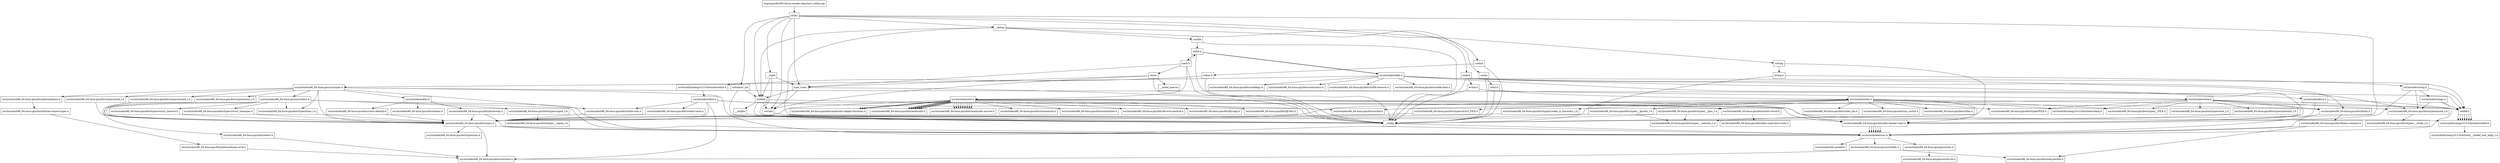 digraph "dependencies" {
  header_1 [ shape="box", label="utility"];
  header_0 [ shape="box", label="tmp/tmpw8iwRO.libcxx.header.deps/test_utility.cpp"];
  header_2 [ shape="box", label="__config"];
  header_3 [ shape="box", label="usr/include/features.h"];
  header_4 [ shape="box", label="usr/include/stdc-predef.h"];
  header_5 [ shape="box", label="usr/include/x86_64-linux-gnu/sys/cdefs.h"];
  header_6 [ shape="box", label="usr/include/x86_64-linux-gnu/bits/wordsize.h"];
  header_7 [ shape="box", label="usr/include/x86_64-linux-gnu/bits/long-double.h"];
  header_8 [ shape="box", label="usr/include/x86_64-linux-gnu/gnu/stubs.h"];
  header_9 [ shape="box", label="usr/include/x86_64-linux-gnu/gnu/stubs-64.h"];
  header_11 [ shape="box", label="__tuple"];
  header_12 [ shape="box", label="cstddef"];
  header_13 [ shape="box", label="version"];
  header_14 [ shape="box", label="usr/local/lib/clang/10.0.0/include/stddef.h"];
  header_15 [ shape="box", label="usr/local/lib/clang/10.0.0/include/__stddef_max_align_t.h"];
  header_16 [ shape="box", label="__nullptr"];
  header_17 [ shape="box", label="type_traits"];
  header_18 [ shape="box", label="initializer_list"];
  header_19 [ shape="box", label="cstring"];
  header_20 [ shape="box", label="string.h"];
  header_21 [ shape="box", label="usr/include/string.h"];
  header_22 [ shape="box", label="usr/include/x86_64-linux-gnu/bits/libc-header-start.h"];
  header_23 [ shape="box", label="stddef.h"];
  header_24 [ shape="box", label="usr/include/x86_64-linux-gnu/bits/types/locale_t.h"];
  header_25 [ shape="box", label="usr/include/x86_64-linux-gnu/bits/types/__locale_t.h"];
  header_26 [ shape="box", label="usr/include/strings.h"];
  header_27 [ shape="box", label="cstdint"];
  header_28 [ shape="box", label="stdint.h"];
  header_29 [ shape="box", label="usr/local/lib/clang/10.0.0/include/stdint.h"];
  header_30 [ shape="box", label="usr/include/stdint.h"];
  header_31 [ shape="box", label="usr/include/x86_64-linux-gnu/bits/types.h"];
  header_32 [ shape="box", label="usr/include/x86_64-linux-gnu/bits/typesizes.h"];
  header_33 [ shape="box", label="usr/include/x86_64-linux-gnu/bits/wchar.h"];
  header_34 [ shape="box", label="usr/include/x86_64-linux-gnu/bits/stdint-intn.h"];
  header_35 [ shape="box", label="usr/include/x86_64-linux-gnu/bits/stdint-uintn.h"];
  header_36 [ shape="box", label="__debug"];
  header_37 [ shape="box", label="iosfwd"];
  header_38 [ shape="box", label="wchar.h"];
  header_39 [ shape="box", label="usr/include/wchar.h"];
  header_40 [ shape="box", label="usr/include/x86_64-linux-gnu/bits/floatn.h"];
  header_41 [ shape="box", label="usr/include/x86_64-linux-gnu/bits/floatn-common.h"];
  header_42 [ shape="box", label="usr/local/lib/clang/10.0.0/include/stdarg.h"];
  header_43 [ shape="box", label="usr/include/x86_64-linux-gnu/bits/types/wint_t.h"];
  header_44 [ shape="box", label="usr/include/x86_64-linux-gnu/bits/types/mbstate_t.h"];
  header_45 [ shape="box", label="usr/include/x86_64-linux-gnu/bits/types/__mbstate_t.h"];
  header_46 [ shape="box", label="usr/include/x86_64-linux-gnu/bits/types/__FILE.h"];
  header_47 [ shape="box", label="usr/include/x86_64-linux-gnu/bits/types/FILE.h"];
  header_48 [ shape="box", label="cstdlib"];
  header_49 [ shape="box", label="stdlib.h"];
  header_50 [ shape="box", label="usr/include/stdlib.h"];
  header_51 [ shape="box", label="usr/include/x86_64-linux-gnu/bits/waitflags.h"];
  header_52 [ shape="box", label="usr/include/x86_64-linux-gnu/bits/waitstatus.h"];
  header_53 [ shape="box", label="usr/include/x86_64-linux-gnu/sys/types.h"];
  header_54 [ shape="box", label="usr/include/x86_64-linux-gnu/bits/types/clock_t.h"];
  header_55 [ shape="box", label="usr/include/x86_64-linux-gnu/bits/types/clockid_t.h"];
  header_56 [ shape="box", label="usr/include/x86_64-linux-gnu/bits/types/time_t.h"];
  header_57 [ shape="box", label="usr/include/x86_64-linux-gnu/bits/types/timer_t.h"];
  header_58 [ shape="box", label="usr/include/endian.h"];
  header_59 [ shape="box", label="usr/include/x86_64-linux-gnu/bits/endian.h"];
  header_60 [ shape="box", label="usr/include/x86_64-linux-gnu/bits/byteswap.h"];
  header_61 [ shape="box", label="usr/include/x86_64-linux-gnu/bits/uintn-identity.h"];
  header_62 [ shape="box", label="usr/include/x86_64-linux-gnu/sys/select.h"];
  header_63 [ shape="box", label="usr/include/x86_64-linux-gnu/bits/select.h"];
  header_64 [ shape="box", label="usr/include/x86_64-linux-gnu/bits/types/sigset_t.h"];
  header_65 [ shape="box", label="usr/include/x86_64-linux-gnu/bits/types/__sigset_t.h"];
  header_66 [ shape="box", label="usr/include/x86_64-linux-gnu/bits/types/struct_timeval.h"];
  header_67 [ shape="box", label="usr/include/x86_64-linux-gnu/bits/types/struct_timespec.h"];
  header_68 [ shape="box", label="usr/include/x86_64-linux-gnu/bits/pthreadtypes.h"];
  header_69 [ shape="box", label="usr/include/x86_64-linux-gnu/bits/thread-shared-types.h"];
  header_70 [ shape="box", label="usr/include/x86_64-linux-gnu/bits/pthreadtypes-arch.h"];
  header_71 [ shape="box", label="usr/include/alloca.h"];
  header_72 [ shape="box", label="usr/include/x86_64-linux-gnu/bits/stdlib-bsearch.h"];
  header_73 [ shape="box", label="usr/include/x86_64-linux-gnu/bits/stdlib-float.h"];
  header_74 [ shape="box", label="math.h"];
  header_75 [ shape="box", label="usr/include/math.h"];
  header_76 [ shape="box", label="usr/include/x86_64-linux-gnu/bits/math-vector.h"];
  header_77 [ shape="box", label="usr/include/x86_64-linux-gnu/bits/libm-simd-decl-stubs.h"];
  header_78 [ shape="box", label="usr/include/x86_64-linux-gnu/bits/flt-eval-method.h"];
  header_79 [ shape="box", label="usr/include/x86_64-linux-gnu/bits/fp-logb.h"];
  header_80 [ shape="box", label="usr/include/x86_64-linux-gnu/bits/fp-fast.h"];
  header_81 [ shape="box", label="usr/include/x86_64-linux-gnu/bits/mathcalls-helper-functions.h"];
  header_82 [ shape="box", label="usr/include/x86_64-linux-gnu/bits/mathcalls.h"];
  header_83 [ shape="box", label="usr/include/x86_64-linux-gnu/bits/mathcalls-narrow.h"];
  header_84 [ shape="box", label="usr/include/x86_64-linux-gnu/bits/iscanonical.h"];
  header_85 [ shape="box", label="usr/include/x86_64-linux-gnu/bits/mathinline.h"];
  header_86 [ shape="box", label="limits"];
  header_87 [ shape="box", label="__undef_macros"];
  header_88 [ shape="box", label="cstdio"];
  header_89 [ shape="box", label="stdio.h"];
  header_90 [ shape="box", label="usr/include/stdio.h"];
  header_91 [ shape="box", label="usr/include/x86_64-linux-gnu/bits/types/__fpos_t.h"];
  header_92 [ shape="box", label="usr/include/x86_64-linux-gnu/bits/types/__fpos64_t.h"];
  header_93 [ shape="box", label="usr/include/x86_64-linux-gnu/bits/types/struct_FILE.h"];
  header_94 [ shape="box", label="usr/include/x86_64-linux-gnu/bits/types/cookie_io_functions_t.h"];
  header_95 [ shape="box", label="usr/include/x86_64-linux-gnu/bits/stdio_lim.h"];
  header_96 [ shape="box", label="usr/include/x86_64-linux-gnu/bits/sys_errlist.h"];
  header_97 [ shape="box", label="usr/include/x86_64-linux-gnu/bits/stdio.h"];
  header_94 -> header_31;
  header_18 -> header_2;
  header_18 -> header_12;
  header_40 -> header_3;
  header_40 -> header_41;
  header_5 -> header_6;
  header_5 -> header_7;
  header_28 -> header_2;
  header_28 -> header_29;
  header_50 -> header_22;
  header_50 -> header_23;
  header_50 -> header_51;
  header_50 -> header_52;
  header_50 -> header_40;
  header_50 -> header_24;
  header_50 -> header_53;
  header_50 -> header_71;
  header_50 -> header_72;
  header_50 -> header_73;
  header_2 -> header_3;
  header_20 -> header_2;
  header_20 -> header_21;
  header_61 -> header_31;
  header_31 -> header_3;
  header_31 -> header_6;
  header_31 -> header_32;
  header_27 -> header_2;
  header_27 -> header_28;
  header_19 -> header_2;
  header_19 -> header_20;
  header_34 -> header_31;
  header_30 -> header_22;
  header_30 -> header_31;
  header_30 -> header_33;
  header_30 -> header_6;
  header_30 -> header_34;
  header_30 -> header_35;
  header_39 -> header_22;
  header_39 -> header_40;
  header_39 -> header_23;
  header_39 -> header_42;
  header_39 -> header_33;
  header_39 -> header_43;
  header_39 -> header_44;
  header_39 -> header_46;
  header_39 -> header_47;
  header_39 -> header_24;
  header_55 -> header_31;
  header_60 -> header_3;
  header_60 -> header_31;
  header_88 -> header_2;
  header_88 -> header_89;
  header_54 -> header_31;
  header_3 -> header_4;
  header_3 -> header_5;
  header_3 -> header_8;
  header_66 -> header_31;
  header_67 -> header_31;
  header_91 -> header_31;
  header_91 -> header_45;
  header_21 -> header_22;
  header_21 -> header_23;
  header_21 -> header_24;
  header_21 -> header_26;
  header_90 -> header_22;
  header_90 -> header_23;
  header_90 -> header_42;
  header_90 -> header_31;
  header_90 -> header_91;
  header_90 -> header_92;
  header_90 -> header_46;
  header_90 -> header_47;
  header_90 -> header_93;
  header_90 -> header_94;
  header_90 -> header_95;
  header_90 -> header_96;
  header_90 -> header_97;
  header_56 -> header_31;
  header_68 -> header_69;
  header_86 -> header_2;
  header_86 -> header_17;
  header_86 -> header_87;
  header_86 -> header_13;
  header_8 -> header_9;
  header_38 -> header_2;
  header_38 -> header_39;
  header_22 -> header_3;
  header_22 -> header_3;
  header_22 -> header_3;
  header_22 -> header_3;
  header_22 -> header_3;
  header_22 -> header_3;
  header_12 -> header_2;
  header_12 -> header_13;
  header_12 -> header_14;
  header_12 -> header_16;
  header_93 -> header_31;
  header_49 -> header_2;
  header_49 -> header_50;
  header_49 -> header_74;
  header_49 -> header_50;
  header_0 -> header_1;
  header_92 -> header_31;
  header_92 -> header_45;
  header_64 -> header_65;
  header_71 -> header_3;
  header_71 -> header_23;
  header_11 -> header_2;
  header_11 -> header_12;
  header_11 -> header_17;
  header_57 -> header_31;
  header_17 -> header_2;
  header_17 -> header_12;
  header_17 -> header_13;
  header_53 -> header_3;
  header_53 -> header_31;
  header_53 -> header_54;
  header_53 -> header_55;
  header_53 -> header_56;
  header_53 -> header_57;
  header_53 -> header_23;
  header_53 -> header_34;
  header_53 -> header_58;
  header_53 -> header_62;
  header_53 -> header_68;
  header_23 -> header_14;
  header_23 -> header_14;
  header_23 -> header_14;
  header_23 -> header_14;
  header_23 -> header_14;
  header_23 -> header_14;
  header_23 -> header_14;
  header_62 -> header_3;
  header_62 -> header_31;
  header_62 -> header_63;
  header_62 -> header_64;
  header_62 -> header_56;
  header_62 -> header_66;
  header_62 -> header_67;
  header_41 -> header_3;
  header_41 -> header_7;
  header_1 -> header_2;
  header_1 -> header_11;
  header_1 -> header_17;
  header_1 -> header_18;
  header_1 -> header_12;
  header_1 -> header_19;
  header_1 -> header_27;
  header_1 -> header_13;
  header_1 -> header_36;
  header_16 -> header_2;
  header_63 -> header_6;
  header_74 -> header_2;
  header_74 -> header_49;
  header_74 -> header_75;
  header_74 -> header_17;
  header_74 -> header_86;
  header_76 -> header_77;
  header_36 -> header_2;
  header_36 -> header_37;
  header_36 -> header_48;
  header_36 -> header_88;
  header_36 -> header_12;
  header_44 -> header_45;
  header_26 -> header_3;
  header_26 -> header_23;
  header_26 -> header_24;
  header_70 -> header_6;
  header_48 -> header_2;
  header_48 -> header_49;
  header_24 -> header_25;
  header_29 -> header_30;
  header_89 -> header_2;
  header_89 -> header_90;
  header_14 -> header_15;
  header_35 -> header_31;
  header_37 -> header_2;
  header_37 -> header_38;
  header_69 -> header_70;
  header_58 -> header_3;
  header_58 -> header_59;
  header_58 -> header_60;
  header_58 -> header_61;
  header_13 -> header_2;
  header_75 -> header_22;
  header_75 -> header_31;
  header_75 -> header_76;
  header_75 -> header_40;
  header_75 -> header_78;
  header_75 -> header_79;
  header_75 -> header_80;
  header_75 -> header_81;
  header_75 -> header_82;
  header_75 -> header_81;
  header_75 -> header_82;
  header_75 -> header_81;
  header_75 -> header_82;
  header_75 -> header_82;
  header_75 -> header_82;
  header_75 -> header_82;
  header_75 -> header_82;
  header_75 -> header_83;
  header_75 -> header_83;
  header_75 -> header_83;
  header_75 -> header_83;
  header_75 -> header_83;
  header_75 -> header_83;
  header_75 -> header_83;
  header_75 -> header_83;
  header_75 -> header_83;
  header_75 -> header_84;
  header_75 -> header_85;
}
